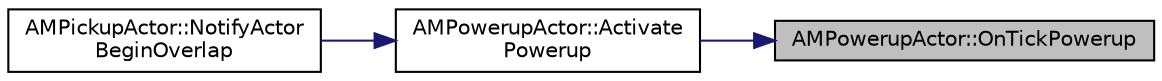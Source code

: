 digraph "AMPowerupActor::OnTickPowerup"
{
 // LATEX_PDF_SIZE
  edge [fontname="Helvetica",fontsize="10",labelfontname="Helvetica",labelfontsize="10"];
  node [fontname="Helvetica",fontsize="10",shape=record];
  rankdir="RL";
  Node1 [label="AMPowerupActor::OnTickPowerup",height=0.2,width=0.4,color="black", fillcolor="grey75", style="filled", fontcolor="black",tooltip=" "];
  Node1 -> Node2 [dir="back",color="midnightblue",fontsize="10",style="solid",fontname="Helvetica"];
  Node2 [label="AMPowerupActor::Activate\lPowerup",height=0.2,width=0.4,color="black", fillcolor="white", style="filled",URL="$class_a_m_powerup_actor.html#a830c99eb3a7eabd21b5b30ab64f00c1a",tooltip=" "];
  Node2 -> Node3 [dir="back",color="midnightblue",fontsize="10",style="solid",fontname="Helvetica"];
  Node3 [label="AMPickupActor::NotifyActor\lBeginOverlap",height=0.2,width=0.4,color="black", fillcolor="white", style="filled",URL="$class_a_m_pickup_actor.html#ad09fb53506f53f3e809534486521d0b7",tooltip=" "];
}
